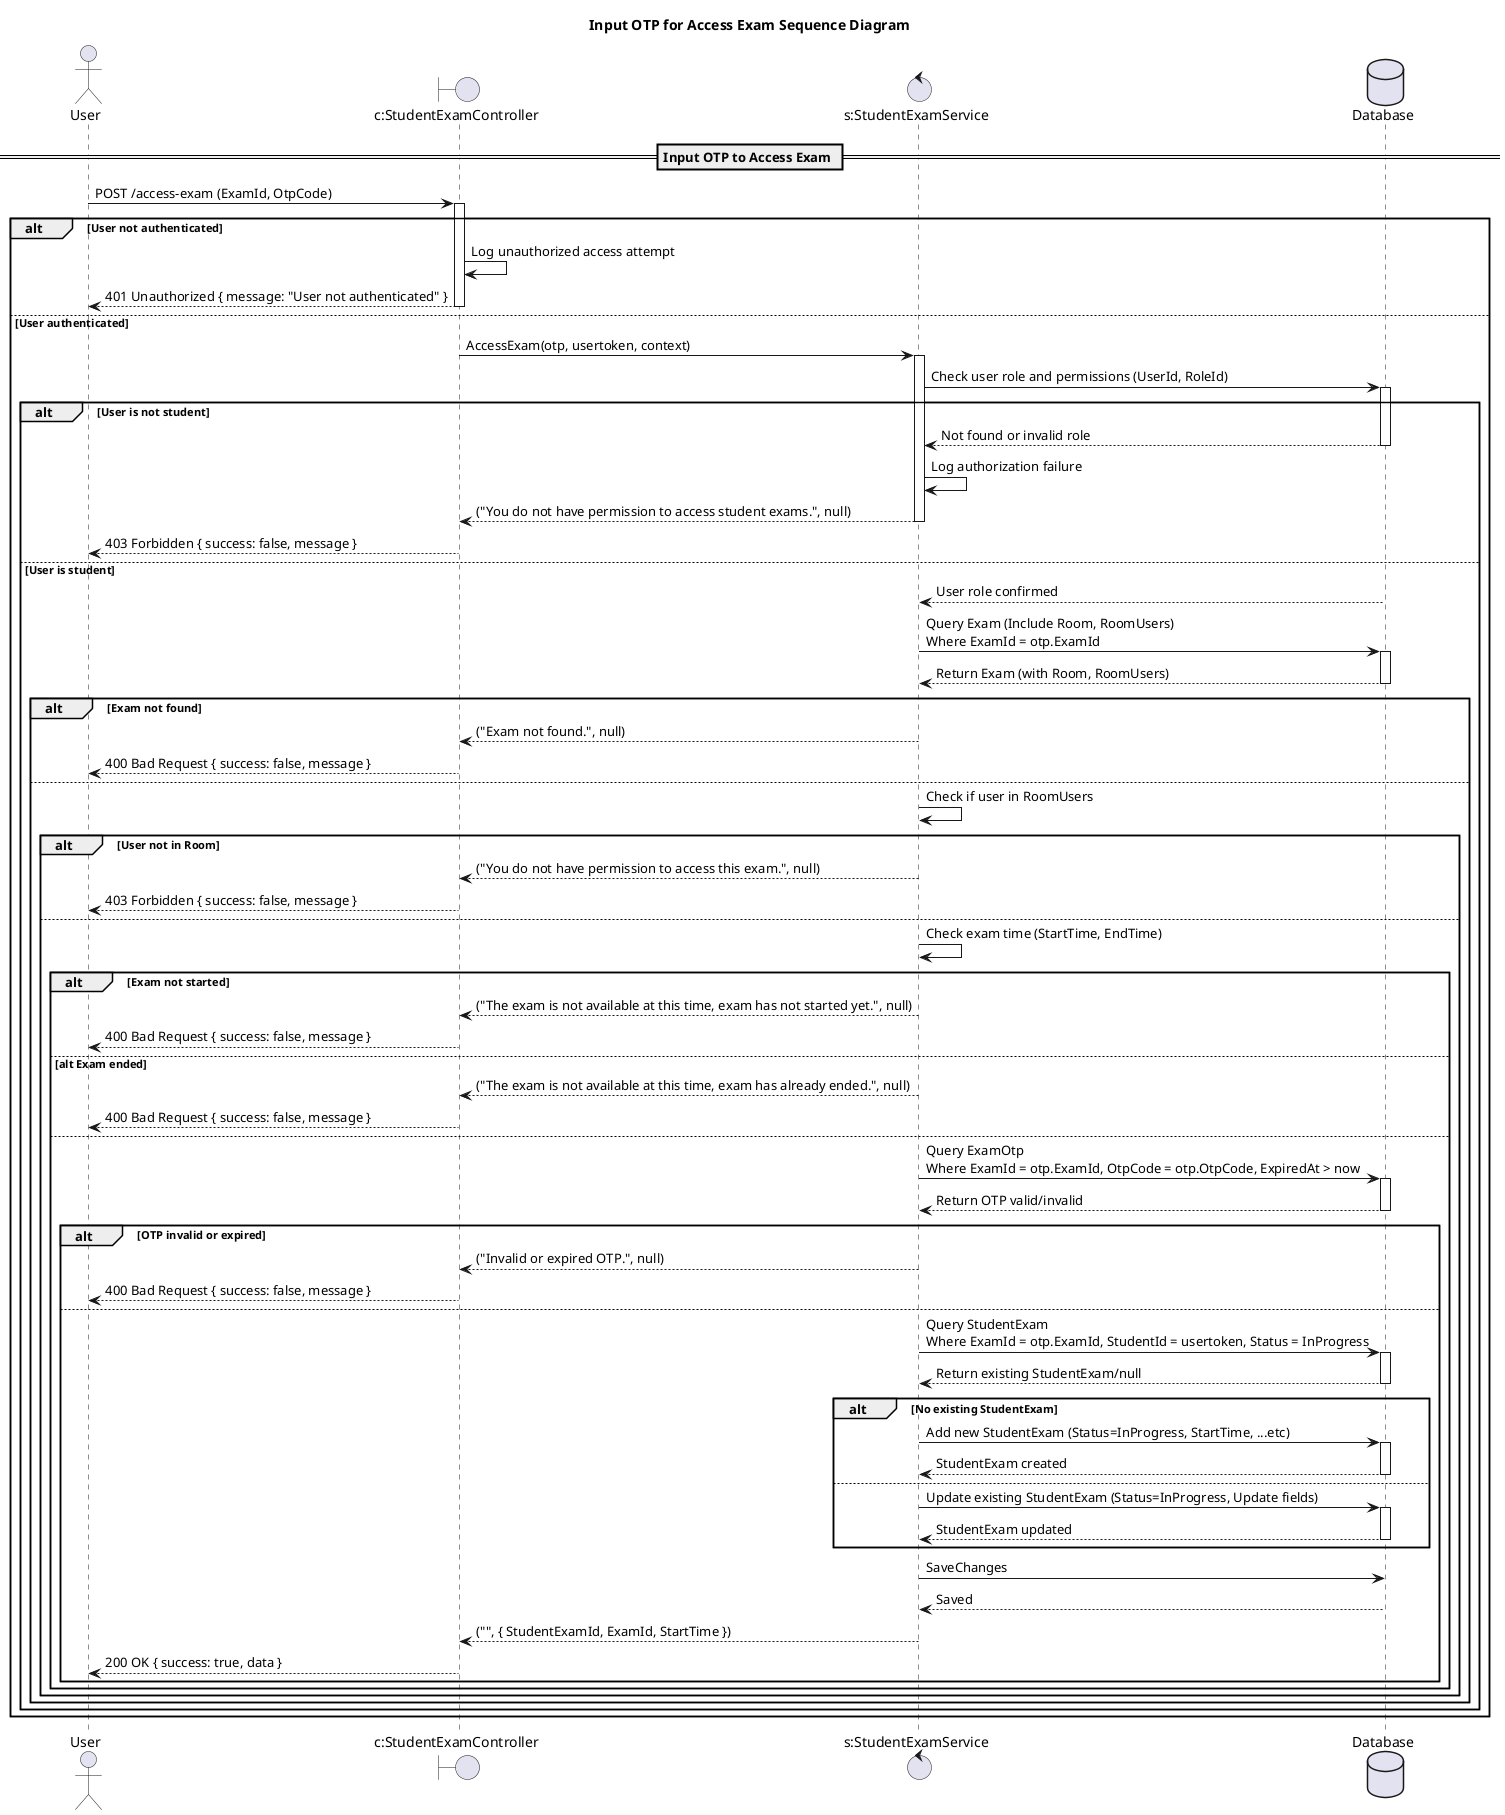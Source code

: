 @startuml

title Input OTP for Access Exam Sequence Diagram

actor "User" as Client

boundary "c:StudentExamController" as Controller
control "s:StudentExamService" as Service
database "Database" as DB

== Input OTP to Access Exam ==

Client -> Controller: POST /access-exam (ExamId, OtpCode)
activate Controller

alt User not authenticated
    Controller -> Controller: Log unauthorized access attempt
    Controller --> Client: 401 Unauthorized { message: "User not authenticated" }
    deactivate Controller
else User authenticated
    Controller -> Service: AccessExam(otp, usertoken, context)
    activate Service

    Service -> DB: Check user role and permissions (UserId, RoleId)
    activate DB
    alt User is not student
        DB --> Service: Not found or invalid role
        deactivate DB
        Service -> Service: Log authorization failure
        Service --> Controller: ("You do not have permission to access student exams.", null)
        deactivate Service
        Controller --> Client: 403 Forbidden { success: false, message }
        deactivate Controller
    else User is student
        DB --> Service: User role confirmed
        deactivate DB

        Service -> DB: Query Exam (Include Room, RoomUsers)\nWhere ExamId = otp.ExamId
        activate DB
        DB --> Service: Return Exam (with Room, RoomUsers)
        deactivate DB

        alt Exam not found
            Service --> Controller: ("Exam not found.", null)
            deactivate Service
            Controller --> Client: 400 Bad Request { success: false, message }
        else
            Service -> Service: Check if user in RoomUsers
            alt User not in Room
                Service --> Controller: ("You do not have permission to access this exam.", null)
                deactivate Service
                Controller --> Client: 403 Forbidden { success: false, message }
            else
                Service -> Service: Check exam time (StartTime, EndTime)
                alt Exam not started
                    Service --> Controller: ("The exam is not available at this time, exam has not started yet.", null)
                    deactivate Service
                    Controller --> Client: 400 Bad Request { success: false, message }
                else alt Exam ended
                    Service --> Controller: ("The exam is not available at this time, exam has already ended.", null)
                    deactivate Service
                    Controller --> Client: 400 Bad Request { success: false, message }
                else
                    Service -> DB: Query ExamOtp\nWhere ExamId = otp.ExamId, OtpCode = otp.OtpCode, ExpiredAt > now
                    activate DB
                    DB --> Service: Return OTP valid/invalid
                    deactivate DB

                    alt OTP invalid or expired
                        Service --> Controller: ("Invalid or expired OTP.", null)
                        deactivate Service
                        Controller --> Client: 400 Bad Request { success: false, message }
                    else
                        Service -> DB: Query StudentExam\nWhere ExamId = otp.ExamId, StudentId = usertoken, Status = InProgress
                        activate DB
                        DB --> Service: Return existing StudentExam/null
                        deactivate DB

                        alt No existing StudentExam
                            Service -> DB: Add new StudentExam (Status=InProgress, StartTime, ...etc)
                            activate DB
                            DB --> Service: StudentExam created
                            deactivate DB
                        else
                            Service -> DB: Update existing StudentExam (Status=InProgress, Update fields)
                            activate DB
                            DB --> Service: StudentExam updated
                            deactivate DB
                        end

                        Service -> DB: SaveChanges
                        DB --> Service: Saved
                        Service --> Controller: ("", { StudentExamId, ExamId, StartTime })
                        deactivate Service
                        Controller --> Client: 200 OK { success: true, data }
                    end
                end
            end
        end
    end
end

deactivate Controller

@enduml 